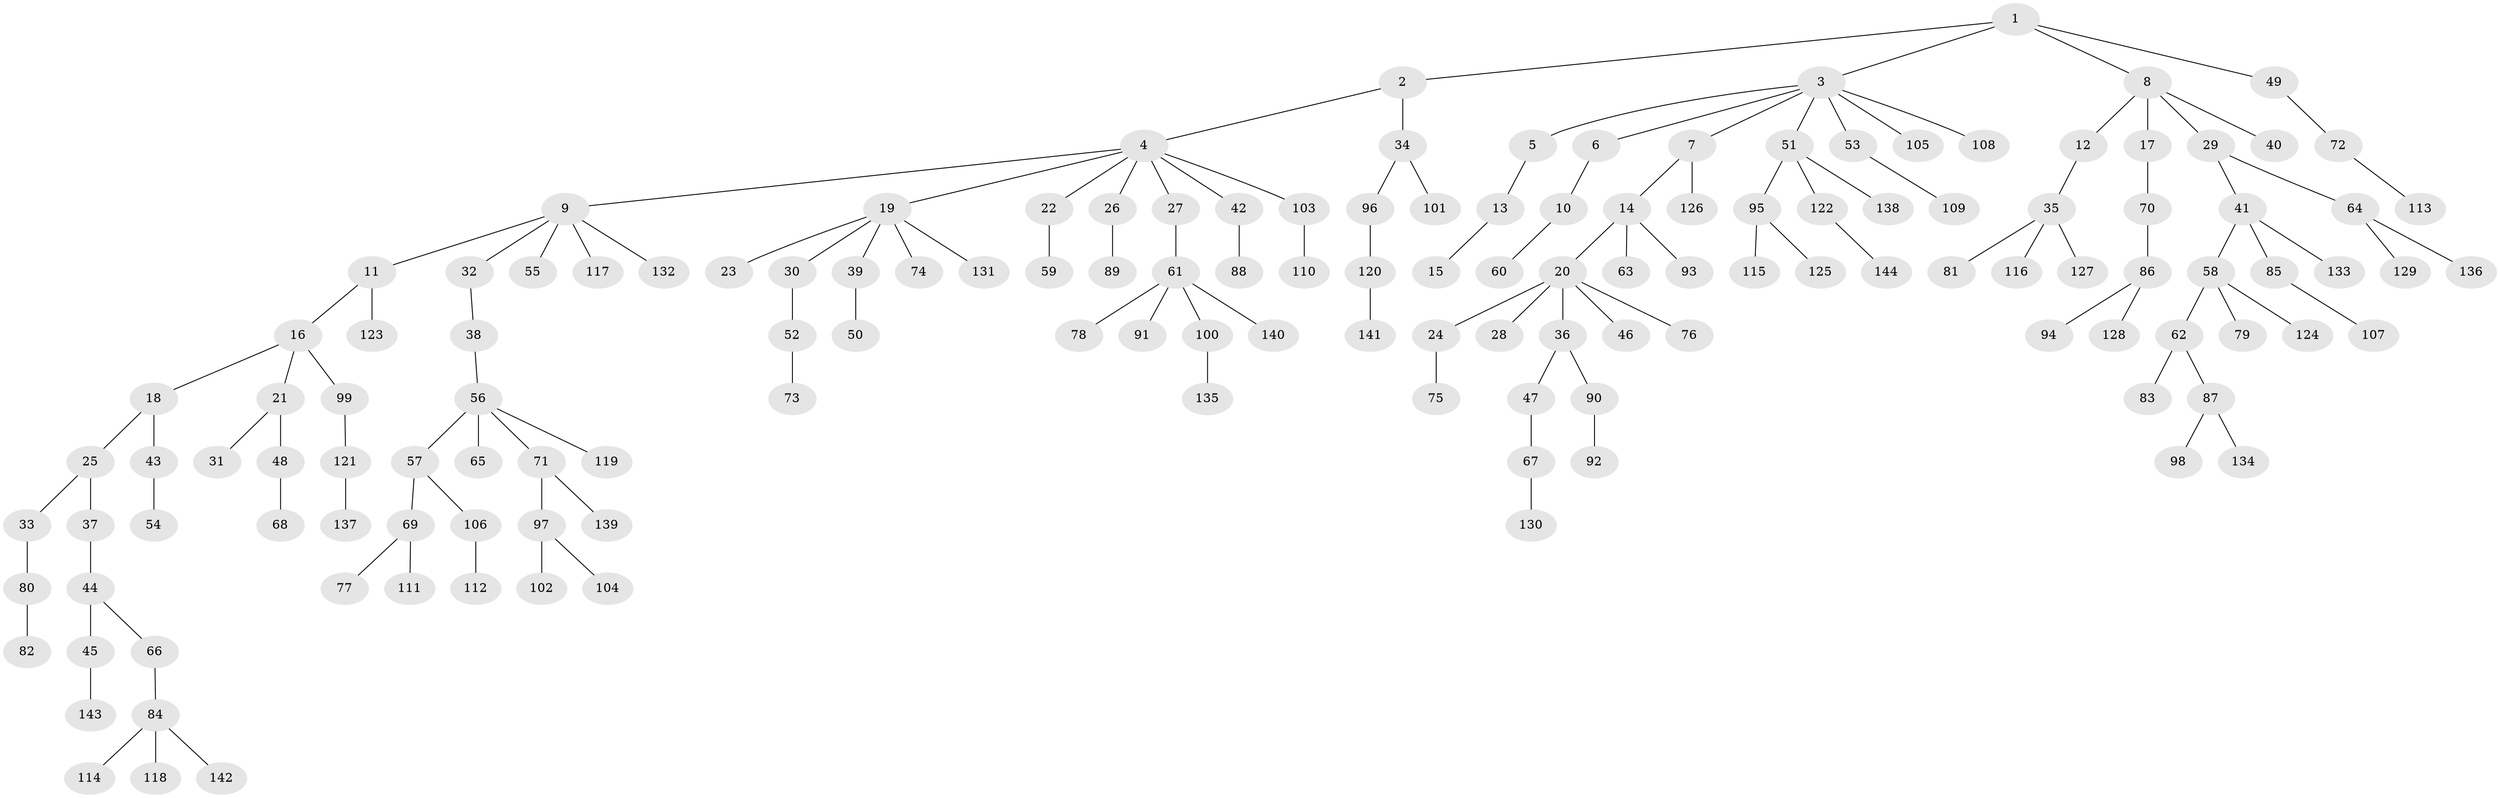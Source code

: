 // Generated by graph-tools (version 1.1) at 2025/15/03/09/25 04:15:35]
// undirected, 144 vertices, 143 edges
graph export_dot {
graph [start="1"]
  node [color=gray90,style=filled];
  1;
  2;
  3;
  4;
  5;
  6;
  7;
  8;
  9;
  10;
  11;
  12;
  13;
  14;
  15;
  16;
  17;
  18;
  19;
  20;
  21;
  22;
  23;
  24;
  25;
  26;
  27;
  28;
  29;
  30;
  31;
  32;
  33;
  34;
  35;
  36;
  37;
  38;
  39;
  40;
  41;
  42;
  43;
  44;
  45;
  46;
  47;
  48;
  49;
  50;
  51;
  52;
  53;
  54;
  55;
  56;
  57;
  58;
  59;
  60;
  61;
  62;
  63;
  64;
  65;
  66;
  67;
  68;
  69;
  70;
  71;
  72;
  73;
  74;
  75;
  76;
  77;
  78;
  79;
  80;
  81;
  82;
  83;
  84;
  85;
  86;
  87;
  88;
  89;
  90;
  91;
  92;
  93;
  94;
  95;
  96;
  97;
  98;
  99;
  100;
  101;
  102;
  103;
  104;
  105;
  106;
  107;
  108;
  109;
  110;
  111;
  112;
  113;
  114;
  115;
  116;
  117;
  118;
  119;
  120;
  121;
  122;
  123;
  124;
  125;
  126;
  127;
  128;
  129;
  130;
  131;
  132;
  133;
  134;
  135;
  136;
  137;
  138;
  139;
  140;
  141;
  142;
  143;
  144;
  1 -- 2;
  1 -- 3;
  1 -- 8;
  1 -- 49;
  2 -- 4;
  2 -- 34;
  3 -- 5;
  3 -- 6;
  3 -- 7;
  3 -- 51;
  3 -- 53;
  3 -- 105;
  3 -- 108;
  4 -- 9;
  4 -- 19;
  4 -- 22;
  4 -- 26;
  4 -- 27;
  4 -- 42;
  4 -- 103;
  5 -- 13;
  6 -- 10;
  7 -- 14;
  7 -- 126;
  8 -- 12;
  8 -- 17;
  8 -- 29;
  8 -- 40;
  9 -- 11;
  9 -- 32;
  9 -- 55;
  9 -- 117;
  9 -- 132;
  10 -- 60;
  11 -- 16;
  11 -- 123;
  12 -- 35;
  13 -- 15;
  14 -- 20;
  14 -- 63;
  14 -- 93;
  16 -- 18;
  16 -- 21;
  16 -- 99;
  17 -- 70;
  18 -- 25;
  18 -- 43;
  19 -- 23;
  19 -- 30;
  19 -- 39;
  19 -- 74;
  19 -- 131;
  20 -- 24;
  20 -- 28;
  20 -- 36;
  20 -- 46;
  20 -- 76;
  21 -- 31;
  21 -- 48;
  22 -- 59;
  24 -- 75;
  25 -- 33;
  25 -- 37;
  26 -- 89;
  27 -- 61;
  29 -- 41;
  29 -- 64;
  30 -- 52;
  32 -- 38;
  33 -- 80;
  34 -- 96;
  34 -- 101;
  35 -- 81;
  35 -- 116;
  35 -- 127;
  36 -- 47;
  36 -- 90;
  37 -- 44;
  38 -- 56;
  39 -- 50;
  41 -- 58;
  41 -- 85;
  41 -- 133;
  42 -- 88;
  43 -- 54;
  44 -- 45;
  44 -- 66;
  45 -- 143;
  47 -- 67;
  48 -- 68;
  49 -- 72;
  51 -- 95;
  51 -- 122;
  51 -- 138;
  52 -- 73;
  53 -- 109;
  56 -- 57;
  56 -- 65;
  56 -- 71;
  56 -- 119;
  57 -- 69;
  57 -- 106;
  58 -- 62;
  58 -- 79;
  58 -- 124;
  61 -- 78;
  61 -- 91;
  61 -- 100;
  61 -- 140;
  62 -- 83;
  62 -- 87;
  64 -- 129;
  64 -- 136;
  66 -- 84;
  67 -- 130;
  69 -- 77;
  69 -- 111;
  70 -- 86;
  71 -- 97;
  71 -- 139;
  72 -- 113;
  80 -- 82;
  84 -- 114;
  84 -- 118;
  84 -- 142;
  85 -- 107;
  86 -- 94;
  86 -- 128;
  87 -- 98;
  87 -- 134;
  90 -- 92;
  95 -- 115;
  95 -- 125;
  96 -- 120;
  97 -- 102;
  97 -- 104;
  99 -- 121;
  100 -- 135;
  103 -- 110;
  106 -- 112;
  120 -- 141;
  121 -- 137;
  122 -- 144;
}
